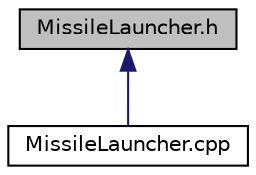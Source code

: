 digraph "MissileLauncher.h"
{
  edge [fontname="Helvetica",fontsize="10",labelfontname="Helvetica",labelfontsize="10"];
  node [fontname="Helvetica",fontsize="10",shape=record];
  Node4 [label="MissileLauncher.h",height=0.2,width=0.4,color="black", fillcolor="grey75", style="filled", fontcolor="black"];
  Node4 -> Node5 [dir="back",color="midnightblue",fontsize="10",style="solid",fontname="Helvetica"];
  Node5 [label="MissileLauncher.cpp",height=0.2,width=0.4,color="black", fillcolor="white", style="filled",URL="$MissileLauncher_8cpp.html"];
}
